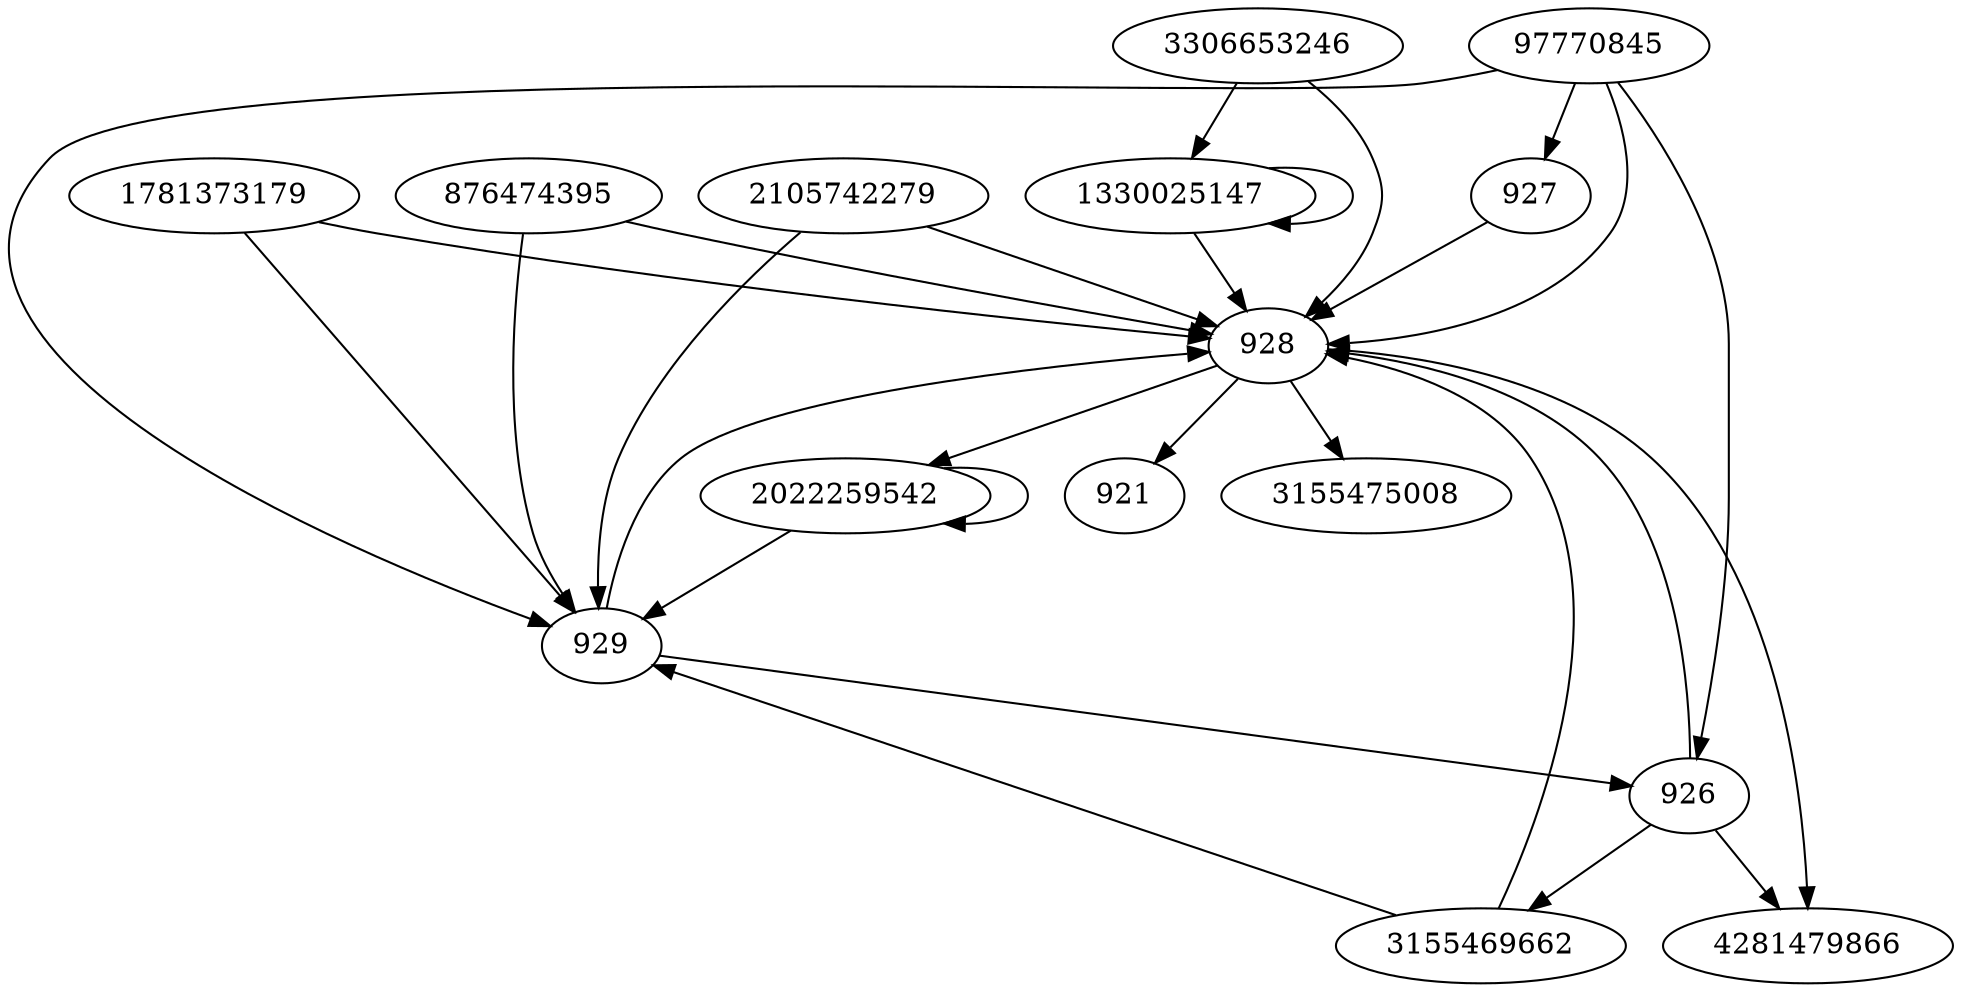 digraph  {
3155475008;
929;
3155469662;
928;
2105742279;
876474395;
926;
2022259542;
921;
4281479866;
1781373179;
97770845;
1330025147;
3306653246;
927;
929 -> 928;
929 -> 926;
3155469662 -> 928;
3155469662 -> 929;
928 -> 4281479866;
928 -> 3155475008;
928 -> 2022259542;
928 -> 921;
2105742279 -> 928;
2105742279 -> 929;
876474395 -> 929;
876474395 -> 928;
926 -> 4281479866;
926 -> 3155469662;
926 -> 928;
2022259542 -> 2022259542;
2022259542 -> 929;
1781373179 -> 928;
1781373179 -> 929;
97770845 -> 926;
97770845 -> 927;
97770845 -> 928;
97770845 -> 929;
1330025147 -> 928;
1330025147 -> 1330025147;
3306653246 -> 928;
3306653246 -> 1330025147;
927 -> 928;
}
